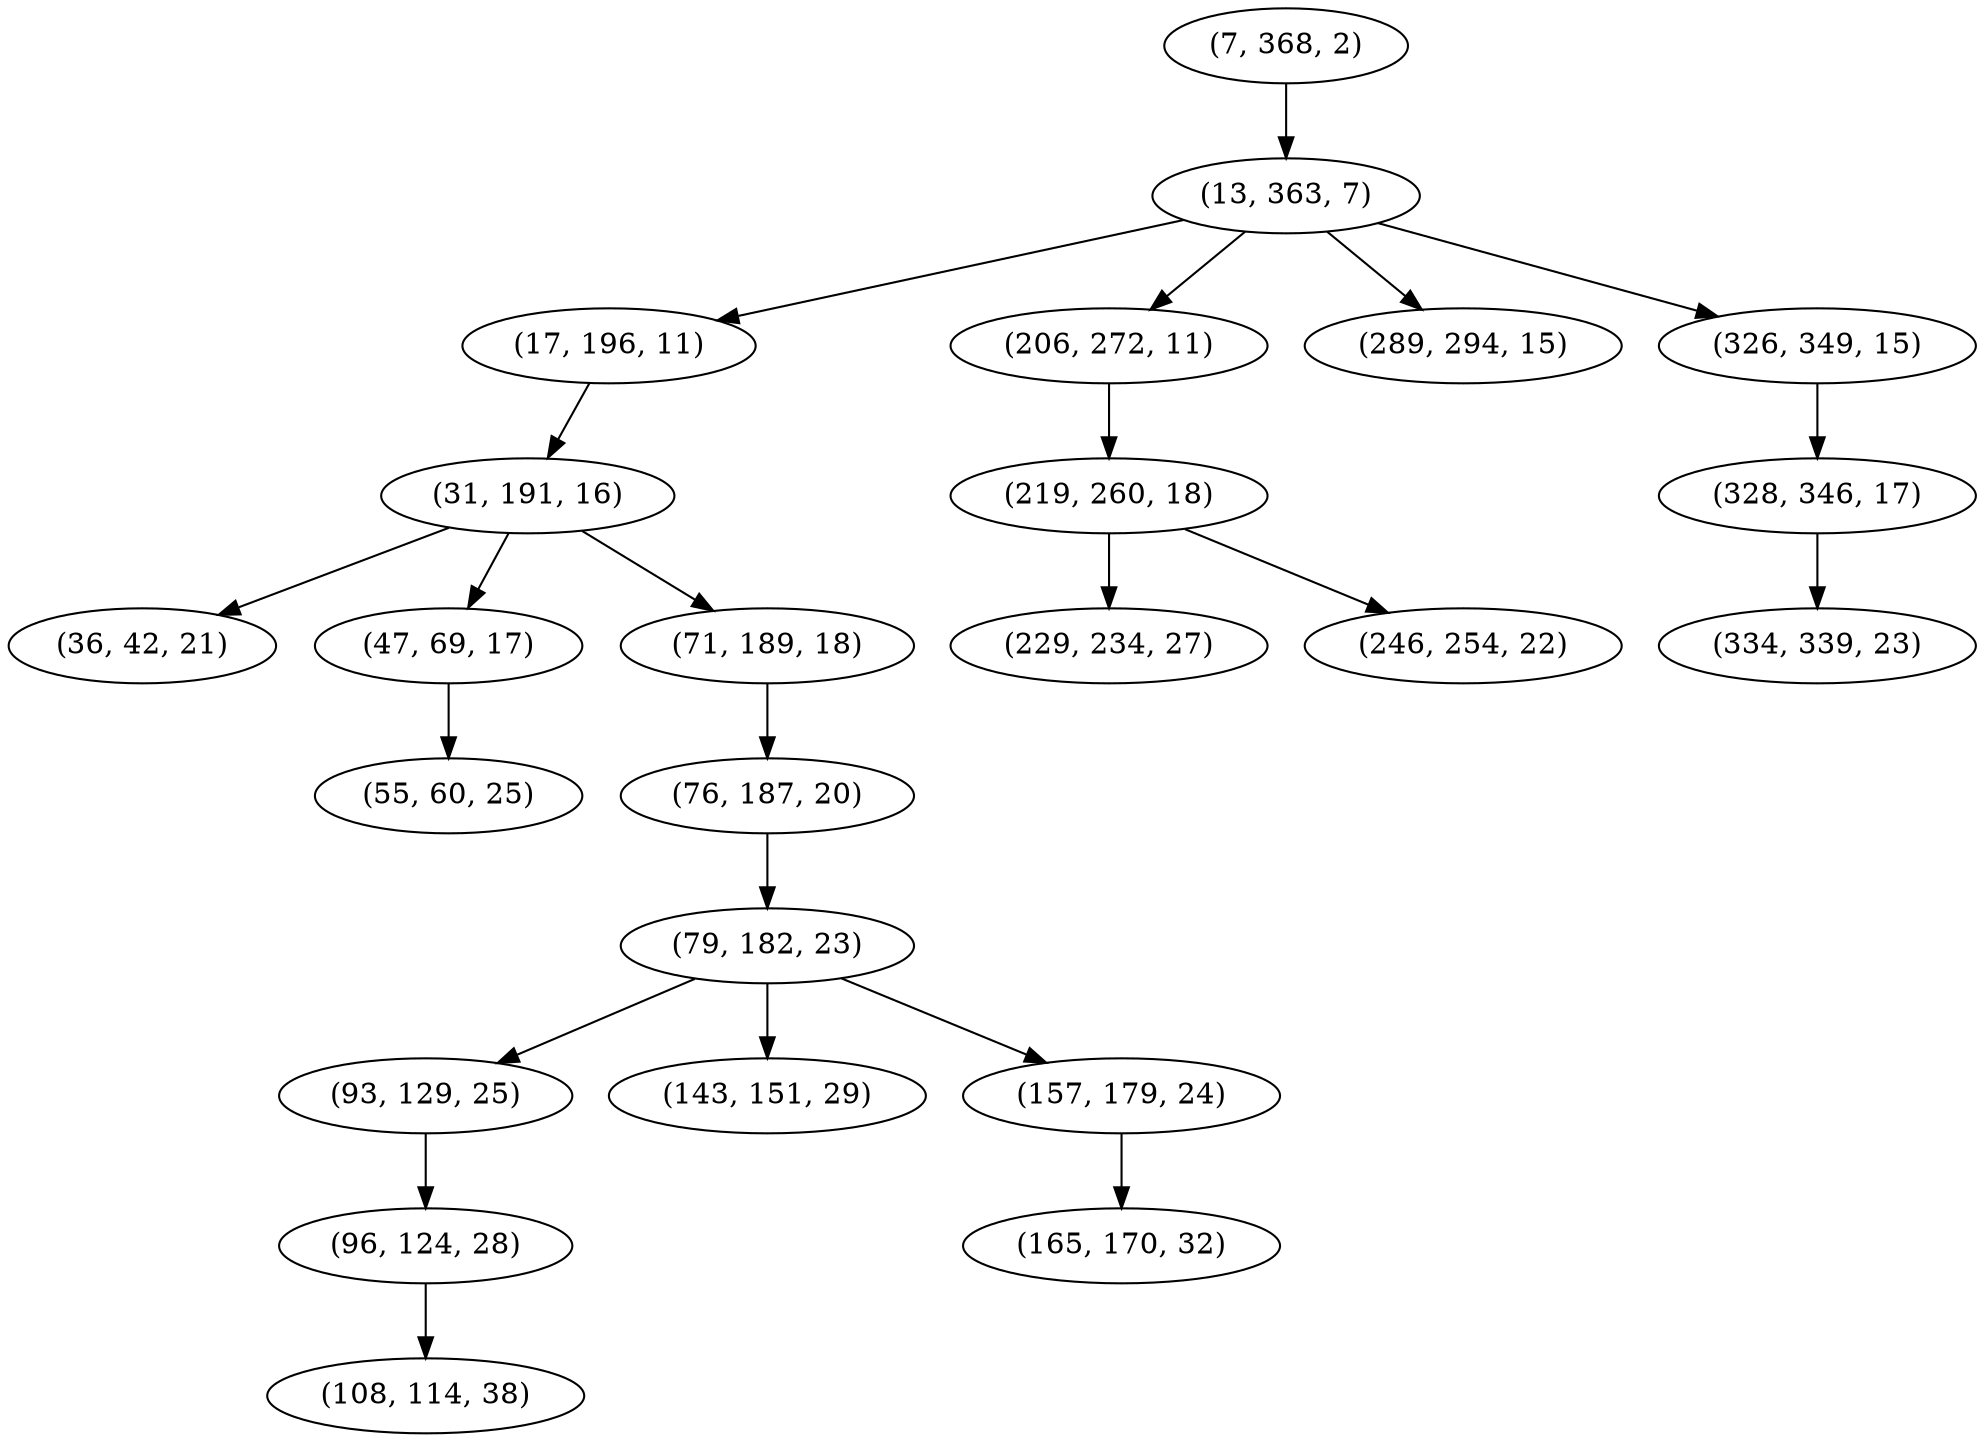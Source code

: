 digraph tree {
    "(7, 368, 2)";
    "(13, 363, 7)";
    "(17, 196, 11)";
    "(31, 191, 16)";
    "(36, 42, 21)";
    "(47, 69, 17)";
    "(55, 60, 25)";
    "(71, 189, 18)";
    "(76, 187, 20)";
    "(79, 182, 23)";
    "(93, 129, 25)";
    "(96, 124, 28)";
    "(108, 114, 38)";
    "(143, 151, 29)";
    "(157, 179, 24)";
    "(165, 170, 32)";
    "(206, 272, 11)";
    "(219, 260, 18)";
    "(229, 234, 27)";
    "(246, 254, 22)";
    "(289, 294, 15)";
    "(326, 349, 15)";
    "(328, 346, 17)";
    "(334, 339, 23)";
    "(7, 368, 2)" -> "(13, 363, 7)";
    "(13, 363, 7)" -> "(17, 196, 11)";
    "(13, 363, 7)" -> "(206, 272, 11)";
    "(13, 363, 7)" -> "(289, 294, 15)";
    "(13, 363, 7)" -> "(326, 349, 15)";
    "(17, 196, 11)" -> "(31, 191, 16)";
    "(31, 191, 16)" -> "(36, 42, 21)";
    "(31, 191, 16)" -> "(47, 69, 17)";
    "(31, 191, 16)" -> "(71, 189, 18)";
    "(47, 69, 17)" -> "(55, 60, 25)";
    "(71, 189, 18)" -> "(76, 187, 20)";
    "(76, 187, 20)" -> "(79, 182, 23)";
    "(79, 182, 23)" -> "(93, 129, 25)";
    "(79, 182, 23)" -> "(143, 151, 29)";
    "(79, 182, 23)" -> "(157, 179, 24)";
    "(93, 129, 25)" -> "(96, 124, 28)";
    "(96, 124, 28)" -> "(108, 114, 38)";
    "(157, 179, 24)" -> "(165, 170, 32)";
    "(206, 272, 11)" -> "(219, 260, 18)";
    "(219, 260, 18)" -> "(229, 234, 27)";
    "(219, 260, 18)" -> "(246, 254, 22)";
    "(326, 349, 15)" -> "(328, 346, 17)";
    "(328, 346, 17)" -> "(334, 339, 23)";
}
